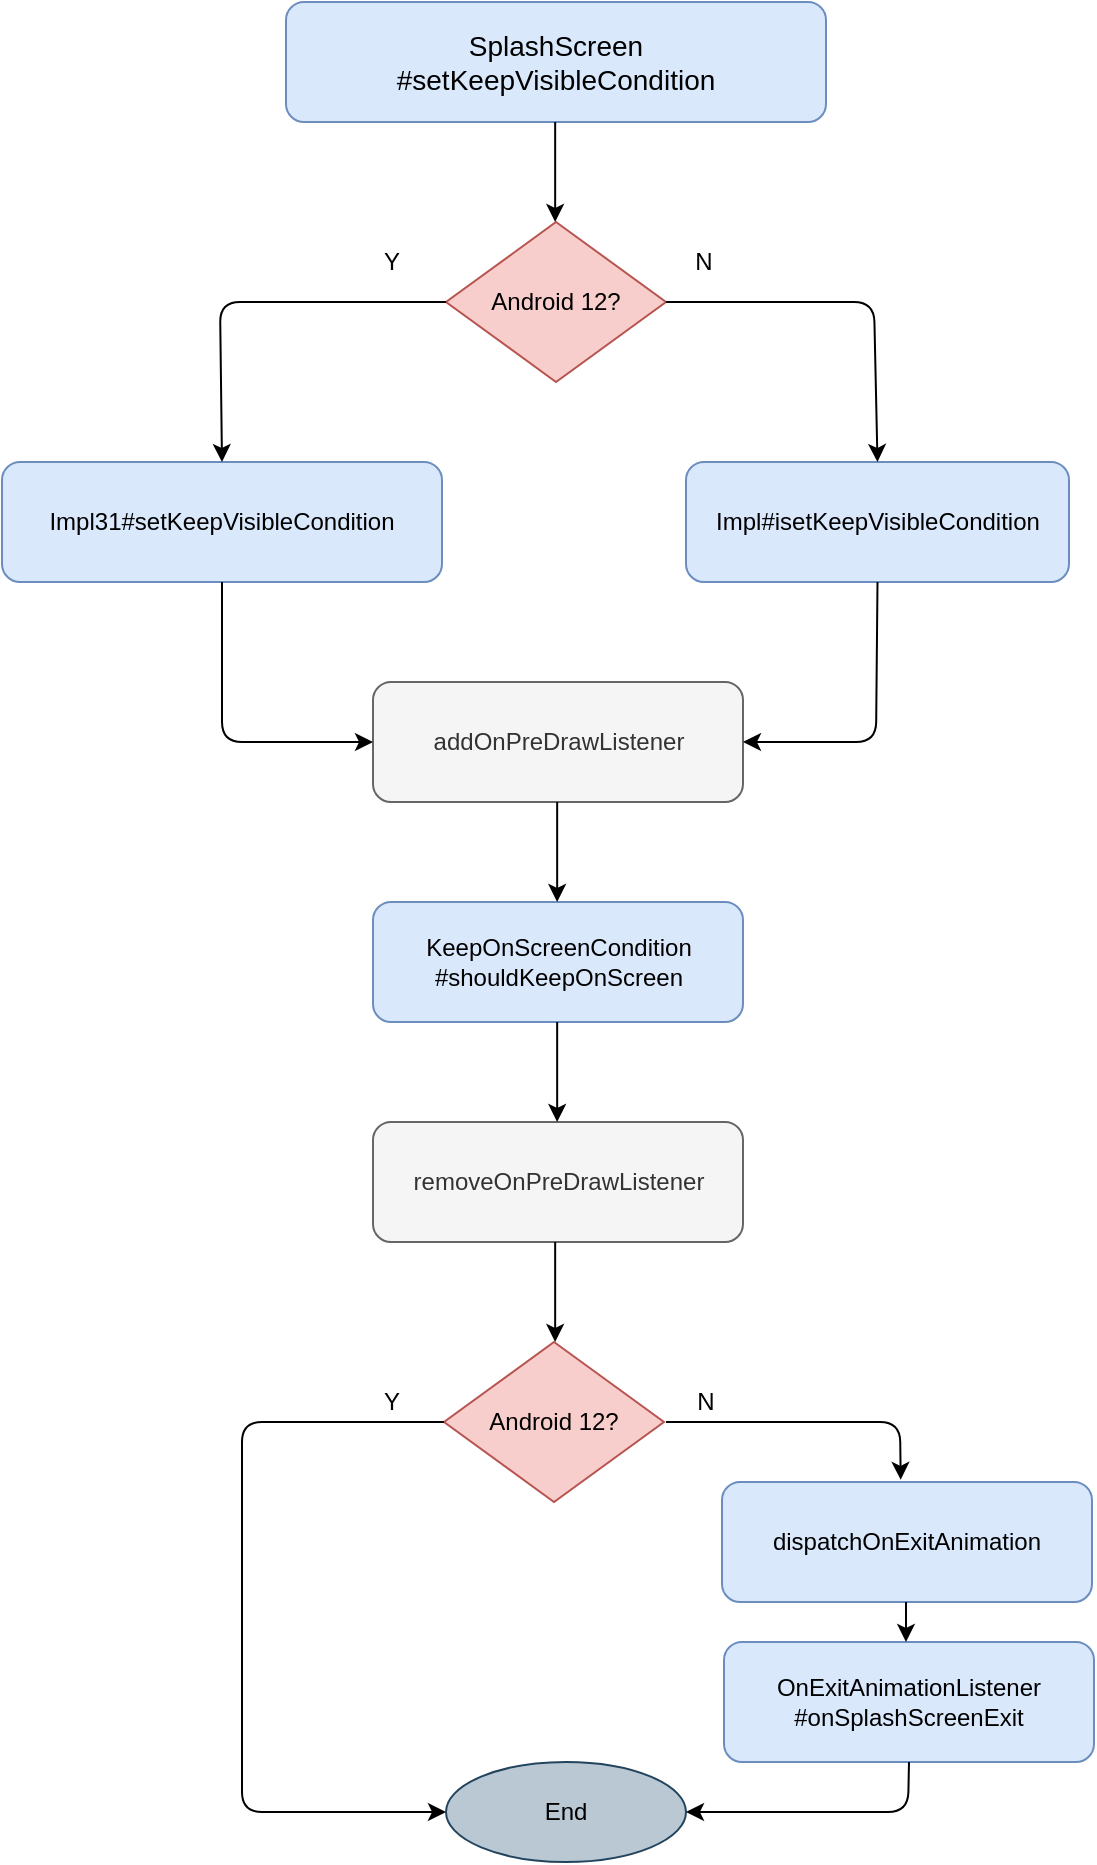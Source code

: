 <mxfile version="15.0.6" type="github">
  <diagram id="WY-m1oPLcEQthf2t5UFG" name="Page-1">
    <mxGraphModel dx="1328" dy="746" grid="1" gridSize="10" guides="1" tooltips="1" connect="1" arrows="1" fold="1" page="1" pageScale="1" pageWidth="827" pageHeight="1169" math="0" shadow="0">
      <root>
        <mxCell id="0" />
        <mxCell id="1" parent="0" />
        <mxCell id="h0qUA_rzXuK-6Y-ImOe0-1" value="&lt;div&gt;&lt;font style=&quot;font-size: 14px&quot;&gt;SplashScreen&lt;/font&gt;&lt;/div&gt;&lt;div&gt;&lt;font style=&quot;font-size: 14px&quot;&gt;#&lt;/font&gt;&lt;span style=&quot;font-size: 14px&quot;&gt;setKeepVisibleCondition&lt;/span&gt;&lt;/div&gt;" style="rounded=1;whiteSpace=wrap;html=1;fillColor=#dae8fc;strokeColor=#6c8ebf;align=center;" vertex="1" parent="1">
          <mxGeometry x="142" y="100" width="270" height="60" as="geometry" />
        </mxCell>
        <mxCell id="h0qUA_rzXuK-6Y-ImOe0-2" value="Impl31#setKeepVisibleCondition" style="rounded=1;whiteSpace=wrap;html=1;fillColor=#dae8fc;strokeColor=#6c8ebf;" vertex="1" parent="1">
          <mxGeometry y="330" width="220" height="60" as="geometry" />
        </mxCell>
        <mxCell id="h0qUA_rzXuK-6Y-ImOe0-3" value="Android 12?" style="rhombus;whiteSpace=wrap;html=1;fillColor=#f8cecc;strokeColor=#b85450;" vertex="1" parent="1">
          <mxGeometry x="222" y="210" width="110" height="80" as="geometry" />
        </mxCell>
        <mxCell id="h0qUA_rzXuK-6Y-ImOe0-4" value="" style="endArrow=classic;html=1;exitX=0.5;exitY=1;exitDx=0;exitDy=0;" edge="1" parent="1">
          <mxGeometry width="50" height="50" relative="1" as="geometry">
            <mxPoint x="276.58" y="160" as="sourcePoint" />
            <mxPoint x="276.58" y="210" as="targetPoint" />
          </mxGeometry>
        </mxCell>
        <mxCell id="h0qUA_rzXuK-6Y-ImOe0-5" value="Y" style="text;html=1;strokeColor=none;fillColor=none;align=center;verticalAlign=middle;whiteSpace=wrap;rounded=0;" vertex="1" parent="1">
          <mxGeometry x="174.5" y="220" width="40" height="20" as="geometry" />
        </mxCell>
        <mxCell id="h0qUA_rzXuK-6Y-ImOe0-6" value="N" style="text;html=1;strokeColor=none;fillColor=none;align=center;verticalAlign=middle;whiteSpace=wrap;rounded=0;" vertex="1" parent="1">
          <mxGeometry x="330.5" y="220" width="40" height="20" as="geometry" />
        </mxCell>
        <mxCell id="h0qUA_rzXuK-6Y-ImOe0-7" value="Impl#isetKeepVisibleCondition" style="rounded=1;whiteSpace=wrap;html=1;fillColor=#dae8fc;strokeColor=#6c8ebf;" vertex="1" parent="1">
          <mxGeometry x="342" y="330" width="191.5" height="60" as="geometry" />
        </mxCell>
        <mxCell id="h0qUA_rzXuK-6Y-ImOe0-8" value="addOnPreDrawListener" style="rounded=1;whiteSpace=wrap;html=1;fillColor=#f5f5f5;strokeColor=#666666;fontColor=#333333;" vertex="1" parent="1">
          <mxGeometry x="185.5" y="440" width="185" height="60" as="geometry" />
        </mxCell>
        <mxCell id="h0qUA_rzXuK-6Y-ImOe0-9" value="KeepOnScreenCondition&lt;br&gt;#shouldKeepOnScreen" style="rounded=1;whiteSpace=wrap;html=1;fillColor=#dae8fc;strokeColor=#6c8ebf;" vertex="1" parent="1">
          <mxGeometry x="185.5" y="550" width="185" height="60" as="geometry" />
        </mxCell>
        <mxCell id="h0qUA_rzXuK-6Y-ImOe0-10" value="" style="endArrow=classic;html=1;exitX=0;exitY=0.5;exitDx=0;exitDy=0;entryX=0.5;entryY=0;entryDx=0;entryDy=0;" edge="1" parent="1" source="h0qUA_rzXuK-6Y-ImOe0-3" target="h0qUA_rzXuK-6Y-ImOe0-2">
          <mxGeometry width="50" height="50" relative="1" as="geometry">
            <mxPoint x="532" y="225" as="sourcePoint" />
            <mxPoint x="109" y="298" as="targetPoint" />
            <Array as="points">
              <mxPoint x="109" y="250" />
            </Array>
          </mxGeometry>
        </mxCell>
        <mxCell id="h0qUA_rzXuK-6Y-ImOe0-11" value="" style="endArrow=classic;html=1;exitX=0.5;exitY=1;exitDx=0;exitDy=0;entryX=0;entryY=0.5;entryDx=0;entryDy=0;" edge="1" parent="1" source="h0qUA_rzXuK-6Y-ImOe0-2" target="h0qUA_rzXuK-6Y-ImOe0-8">
          <mxGeometry width="50" height="50" relative="1" as="geometry">
            <mxPoint x="222" y="260.0" as="sourcePoint" />
            <mxPoint x="262" y="460" as="targetPoint" />
            <Array as="points">
              <mxPoint x="110" y="470" />
            </Array>
          </mxGeometry>
        </mxCell>
        <mxCell id="h0qUA_rzXuK-6Y-ImOe0-12" value="" style="endArrow=classic;html=1;entryX=1;entryY=0.5;entryDx=0;entryDy=0;exitX=0.5;exitY=1;exitDx=0;exitDy=0;" edge="1" parent="1" target="h0qUA_rzXuK-6Y-ImOe0-8" source="h0qUA_rzXuK-6Y-ImOe0-7">
          <mxGeometry width="50" height="50" relative="1" as="geometry">
            <mxPoint x="490" y="430" as="sourcePoint" />
            <mxPoint x="488.5" y="485" as="targetPoint" />
            <Array as="points">
              <mxPoint x="437" y="470" />
            </Array>
          </mxGeometry>
        </mxCell>
        <mxCell id="h0qUA_rzXuK-6Y-ImOe0-13" value="" style="endArrow=classic;html=1;exitX=0.5;exitY=1;exitDx=0;exitDy=0;" edge="1" parent="1">
          <mxGeometry width="50" height="50" relative="1" as="geometry">
            <mxPoint x="277.58" y="500.0" as="sourcePoint" />
            <mxPoint x="277.58" y="550.0" as="targetPoint" />
          </mxGeometry>
        </mxCell>
        <mxCell id="h0qUA_rzXuK-6Y-ImOe0-14" value="removeOnPreDrawListener" style="rounded=1;whiteSpace=wrap;html=1;fillColor=#f5f5f5;strokeColor=#666666;fontColor=#333333;" vertex="1" parent="1">
          <mxGeometry x="185.5" y="660" width="185" height="60" as="geometry" />
        </mxCell>
        <mxCell id="h0qUA_rzXuK-6Y-ImOe0-15" value="" style="endArrow=classic;html=1;exitX=0.5;exitY=1;exitDx=0;exitDy=0;" edge="1" parent="1">
          <mxGeometry width="50" height="50" relative="1" as="geometry">
            <mxPoint x="277.58" y="610.0" as="sourcePoint" />
            <mxPoint x="277.58" y="660.0" as="targetPoint" />
          </mxGeometry>
        </mxCell>
        <mxCell id="h0qUA_rzXuK-6Y-ImOe0-16" value="" style="endArrow=classic;html=1;exitX=1;exitY=0.5;exitDx=0;exitDy=0;entryX=0.5;entryY=0;entryDx=0;entryDy=0;" edge="1" parent="1" source="h0qUA_rzXuK-6Y-ImOe0-3" target="h0qUA_rzXuK-6Y-ImOe0-7">
          <mxGeometry width="50" height="50" relative="1" as="geometry">
            <mxPoint x="465" y="250" as="sourcePoint" />
            <mxPoint x="353" y="330" as="targetPoint" />
            <Array as="points">
              <mxPoint x="436" y="250" />
            </Array>
          </mxGeometry>
        </mxCell>
        <mxCell id="h0qUA_rzXuK-6Y-ImOe0-17" value="Android 12?" style="rhombus;whiteSpace=wrap;html=1;fillColor=#f8cecc;strokeColor=#b85450;" vertex="1" parent="1">
          <mxGeometry x="221" y="770" width="110" height="80" as="geometry" />
        </mxCell>
        <mxCell id="h0qUA_rzXuK-6Y-ImOe0-18" value="" style="endArrow=classic;html=1;exitX=0.5;exitY=1;exitDx=0;exitDy=0;" edge="1" parent="1">
          <mxGeometry width="50" height="50" relative="1" as="geometry">
            <mxPoint x="276.58" y="720.0" as="sourcePoint" />
            <mxPoint x="276.58" y="770.0" as="targetPoint" />
          </mxGeometry>
        </mxCell>
        <mxCell id="h0qUA_rzXuK-6Y-ImOe0-19" value="N" style="text;html=1;strokeColor=none;fillColor=none;align=center;verticalAlign=middle;whiteSpace=wrap;rounded=0;" vertex="1" parent="1">
          <mxGeometry x="332" y="790" width="40" height="20" as="geometry" />
        </mxCell>
        <mxCell id="h0qUA_rzXuK-6Y-ImOe0-20" value="dispatchOnExitAnimation" style="rounded=1;whiteSpace=wrap;html=1;fillColor=#dae8fc;strokeColor=#6c8ebf;" vertex="1" parent="1">
          <mxGeometry x="360" y="840" width="185" height="60" as="geometry" />
        </mxCell>
        <mxCell id="h0qUA_rzXuK-6Y-ImOe0-21" value="OnExitAnimationListener&lt;br&gt;#onSplashScreenExit" style="rounded=1;whiteSpace=wrap;html=1;fillColor=#dae8fc;strokeColor=#6c8ebf;" vertex="1" parent="1">
          <mxGeometry x="361" y="920" width="185" height="60" as="geometry" />
        </mxCell>
        <mxCell id="h0qUA_rzXuK-6Y-ImOe0-26" value="" style="endArrow=classic;html=1;exitX=0;exitY=0.5;exitDx=0;exitDy=0;entryX=0;entryY=0.5;entryDx=0;entryDy=0;" edge="1" parent="1" target="h0qUA_rzXuK-6Y-ImOe0-24">
          <mxGeometry width="50" height="50" relative="1" as="geometry">
            <mxPoint x="221" y="810" as="sourcePoint" />
            <mxPoint x="109" y="890" as="targetPoint" />
            <Array as="points">
              <mxPoint x="120" y="810" />
              <mxPoint x="120" y="1005" />
            </Array>
          </mxGeometry>
        </mxCell>
        <mxCell id="h0qUA_rzXuK-6Y-ImOe0-27" value="Y" style="text;html=1;strokeColor=none;fillColor=none;align=center;verticalAlign=middle;whiteSpace=wrap;rounded=0;" vertex="1" parent="1">
          <mxGeometry x="174.5" y="790" width="40" height="20" as="geometry" />
        </mxCell>
        <mxCell id="h0qUA_rzXuK-6Y-ImOe0-24" value="End" style="ellipse;whiteSpace=wrap;html=1;fillColor=#bac8d3;strokeColor=#23445d;" vertex="1" parent="1">
          <mxGeometry x="222" y="980" width="120" height="50" as="geometry" />
        </mxCell>
        <mxCell id="h0qUA_rzXuK-6Y-ImOe0-29" value="" style="endArrow=classic;html=1;" edge="1" parent="1">
          <mxGeometry width="50" height="50" relative="1" as="geometry">
            <mxPoint x="452" y="900" as="sourcePoint" />
            <mxPoint x="452" y="920" as="targetPoint" />
          </mxGeometry>
        </mxCell>
        <mxCell id="h0qUA_rzXuK-6Y-ImOe0-30" value="" style="endArrow=classic;html=1;exitX=0.5;exitY=1;exitDx=0;exitDy=0;entryX=0.483;entryY=-0.018;entryDx=0;entryDy=0;entryPerimeter=0;" edge="1" parent="1" target="h0qUA_rzXuK-6Y-ImOe0-20">
          <mxGeometry width="50" height="50" relative="1" as="geometry">
            <mxPoint x="332.0" y="810" as="sourcePoint" />
            <mxPoint x="483" y="810" as="targetPoint" />
            <Array as="points">
              <mxPoint x="449" y="810" />
            </Array>
          </mxGeometry>
        </mxCell>
        <mxCell id="h0qUA_rzXuK-6Y-ImOe0-32" value="" style="endArrow=classic;html=1;entryX=1;entryY=0.5;entryDx=0;entryDy=0;exitX=0.5;exitY=1;exitDx=0;exitDy=0;" edge="1" parent="1" source="h0qUA_rzXuK-6Y-ImOe0-21" target="h0qUA_rzXuK-6Y-ImOe0-24">
          <mxGeometry width="50" height="50" relative="1" as="geometry">
            <mxPoint x="481.25" y="990" as="sourcePoint" />
            <mxPoint x="414" y="1070" as="targetPoint" />
            <Array as="points">
              <mxPoint x="453" y="1005" />
            </Array>
          </mxGeometry>
        </mxCell>
      </root>
    </mxGraphModel>
  </diagram>
</mxfile>
